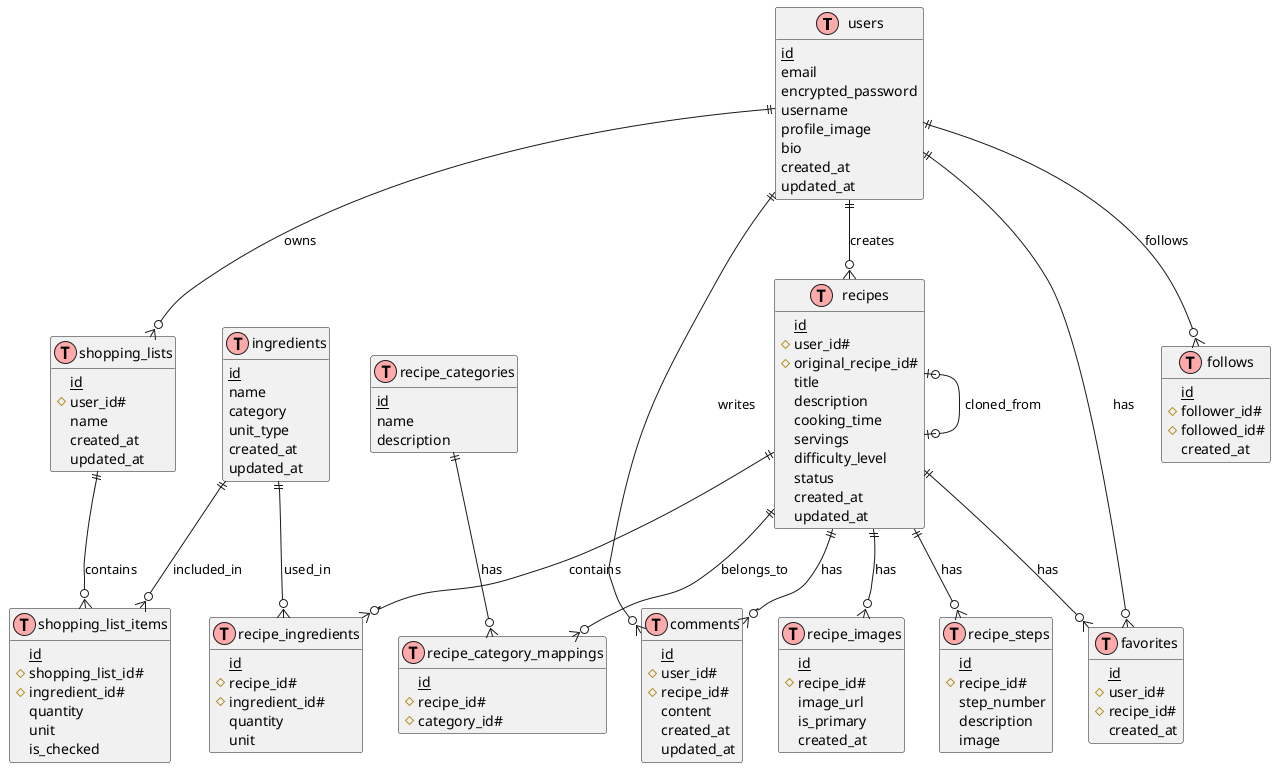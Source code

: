 @startuml
' Styling
!define table(x) class x << (T,#FFAAAA) >>
!define primary_key(x) <u>x</u>
!define foreign_key(x) #x#
hide methods
hide stereotypes

' Tables
table(users) {
  primary_key(id)
  email
  encrypted_password
  username
  profile_image
  bio
  created_at
  updated_at
}

table(recipes) {
  primary_key(id)
  foreign_key(user_id)
  foreign_key(original_recipe_id)
  title
  description
  cooking_time
  servings
  difficulty_level
  status
  created_at
  updated_at
}

table(recipe_ingredients) {
  primary_key(id)
  foreign_key(recipe_id)
  foreign_key(ingredient_id)
  quantity
  unit
}

table(ingredients) {
  primary_key(id)
  name
  category
  unit_type
  created_at
  updated_at
}

table(recipe_steps) {
  primary_key(id)
  foreign_key(recipe_id)
  step_number
  description
  image
}

table(recipe_categories) {
  primary_key(id)
  name
  description
}

table(recipe_category_mappings) {
  primary_key(id)
  foreign_key(recipe_id)
  foreign_key(category_id)
}

table(shopping_lists) {
  primary_key(id)
  foreign_key(user_id)
  name
  created_at
  updated_at
}

table(shopping_list_items) {
  primary_key(id)
  foreign_key(shopping_list_id)
  foreign_key(ingredient_id)
  quantity
  unit
  is_checked
}

table(favorites) {
  primary_key(id)
  foreign_key(user_id)
  foreign_key(recipe_id)
  created_at
}

table(follows) {
  primary_key(id)
  foreign_key(follower_id)
  foreign_key(followed_id)
  created_at
}

table(comments) {
  primary_key(id)
  foreign_key(user_id)
  foreign_key(recipe_id)
  content
  created_at
  updated_at
}

table(recipe_images) {
  primary_key(id)
  foreign_key(recipe_id)
  image_url
  is_primary
  created_at
}

' Relationships
users ||--o{ recipes : creates
users ||--o{ favorites : has
users ||--o{ follows : follows
users ||--o{ comments : writes
users ||--o{ shopping_lists : owns

recipes ||--o{ recipe_ingredients : contains
recipes ||--o{ recipe_steps : has
recipes ||--o{ recipe_category_mappings : belongs_to
recipes ||--o{ recipe_images : has
recipes ||--o{ favorites : has
recipes ||--o{ comments : has
recipes |o--o| recipes : cloned_from

recipe_categories ||--o{ recipe_category_mappings : has

ingredients ||--o{ recipe_ingredients : used_in
ingredients ||--o{ shopping_list_items : included_in

shopping_lists ||--o{ shopping_list_items : contains
@enduml